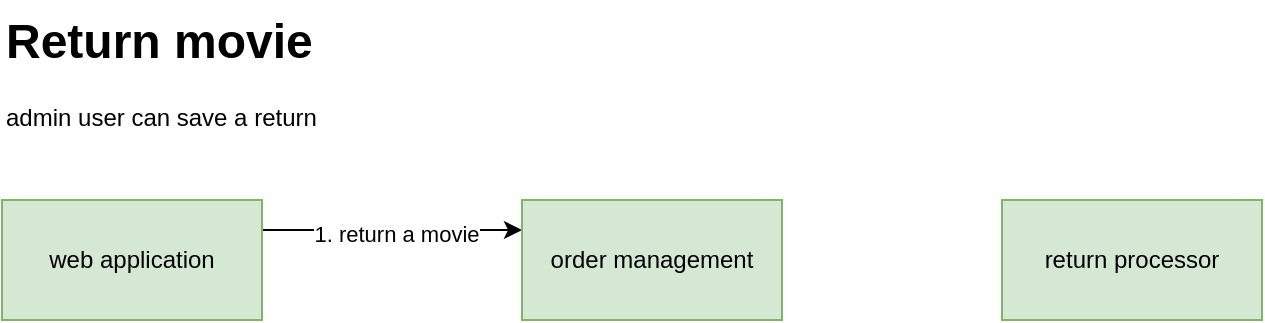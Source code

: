 <mxfile version="24.0.5" type="github">
  <diagram name="Page-1" id="qreUjN5F2P88OZPngTWF">
    <mxGraphModel dx="1434" dy="-446" grid="1" gridSize="10" guides="1" tooltips="1" connect="1" arrows="1" fold="1" page="1" pageScale="1" pageWidth="827" pageHeight="1169" math="0" shadow="0">
      <root>
        <mxCell id="0" />
        <mxCell id="1" parent="0" />
        <mxCell id="ZhB0yShpX8SNdS-uQnLm-4" style="edgeStyle=orthogonalEdgeStyle;rounded=0;orthogonalLoop=1;jettySize=auto;html=1;exitX=1;exitY=0.25;exitDx=0;exitDy=0;entryX=0;entryY=0.25;entryDx=0;entryDy=0;" edge="1" parent="1" source="ZhB0yShpX8SNdS-uQnLm-1" target="ZhB0yShpX8SNdS-uQnLm-3">
          <mxGeometry relative="1" as="geometry" />
        </mxCell>
        <mxCell id="ZhB0yShpX8SNdS-uQnLm-5" value="1. return a movie" style="edgeLabel;html=1;align=center;verticalAlign=middle;resizable=0;points=[];" vertex="1" connectable="0" parent="ZhB0yShpX8SNdS-uQnLm-4">
          <mxGeometry x="0.02" y="-2" relative="1" as="geometry">
            <mxPoint as="offset" />
          </mxGeometry>
        </mxCell>
        <mxCell id="ZhB0yShpX8SNdS-uQnLm-1" value="web application" style="rounded=0;whiteSpace=wrap;html=1;fillColor=#d5e8d4;strokeColor=#82b366;" vertex="1" parent="1">
          <mxGeometry x="80" y="1410" width="130" height="60" as="geometry" />
        </mxCell>
        <mxCell id="ZhB0yShpX8SNdS-uQnLm-2" value="&lt;h1 style=&quot;margin-top: 0px;&quot;&gt;Return movie&lt;br&gt;&lt;/h1&gt;admin user can save a return" style="text;html=1;whiteSpace=wrap;overflow=hidden;rounded=0;" vertex="1" parent="1">
          <mxGeometry x="80" y="1310" width="180" height="80" as="geometry" />
        </mxCell>
        <mxCell id="ZhB0yShpX8SNdS-uQnLm-3" value="order management" style="rounded=0;whiteSpace=wrap;html=1;fillColor=#d5e8d4;strokeColor=#82b366;" vertex="1" parent="1">
          <mxGeometry x="340" y="1410" width="130" height="60" as="geometry" />
        </mxCell>
        <mxCell id="ZhB0yShpX8SNdS-uQnLm-6" value="return processor" style="rounded=0;whiteSpace=wrap;html=1;fillColor=#d5e8d4;strokeColor=#82b366;" vertex="1" parent="1">
          <mxGeometry x="580" y="1410" width="130" height="60" as="geometry" />
        </mxCell>
      </root>
    </mxGraphModel>
  </diagram>
</mxfile>
